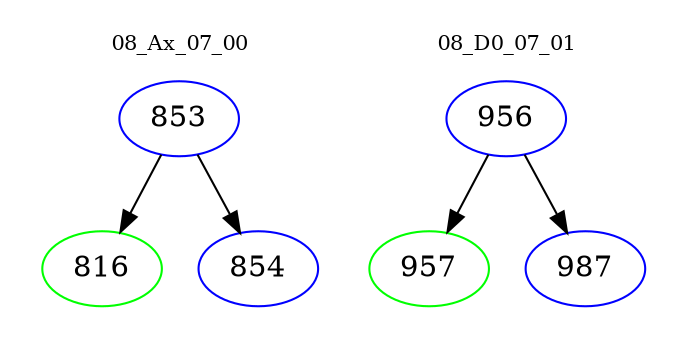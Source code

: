 digraph{
subgraph cluster_0 {
color = white
label = "08_Ax_07_00";
fontsize=10;
T0_853 [label="853", color="blue"]
T0_853 -> T0_816 [color="black"]
T0_816 [label="816", color="green"]
T0_853 -> T0_854 [color="black"]
T0_854 [label="854", color="blue"]
}
subgraph cluster_1 {
color = white
label = "08_D0_07_01";
fontsize=10;
T1_956 [label="956", color="blue"]
T1_956 -> T1_957 [color="black"]
T1_957 [label="957", color="green"]
T1_956 -> T1_987 [color="black"]
T1_987 [label="987", color="blue"]
}
}
